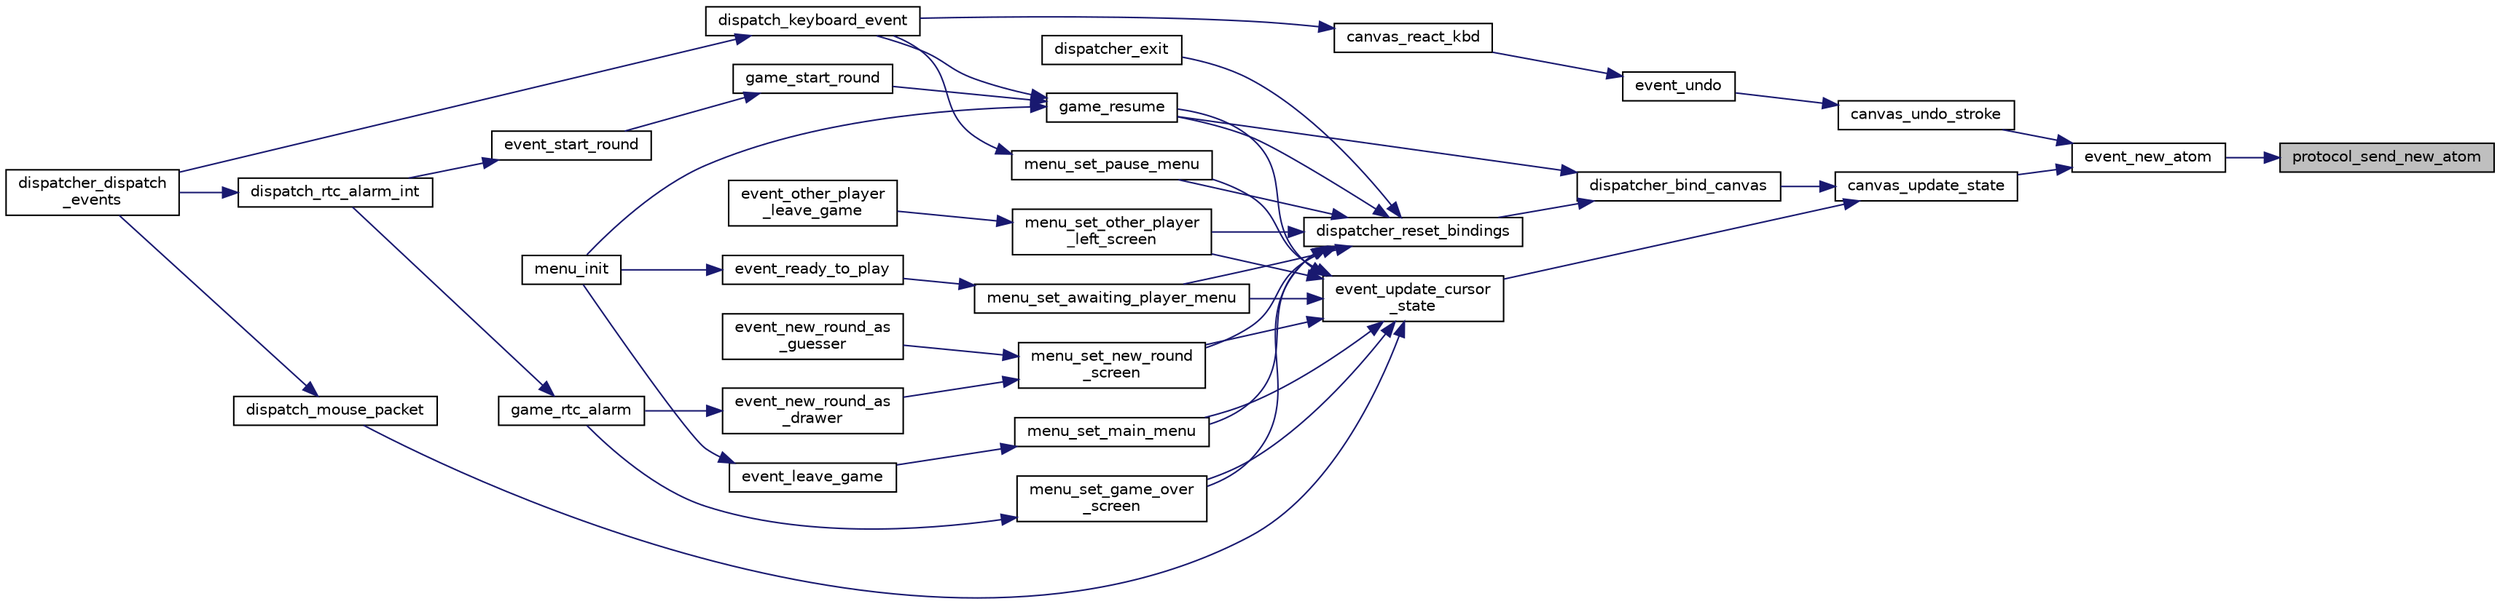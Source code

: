 digraph "protocol_send_new_atom"
{
 // LATEX_PDF_SIZE
  edge [fontname="Helvetica",fontsize="10",labelfontname="Helvetica",labelfontsize="10"];
  node [fontname="Helvetica",fontsize="10",shape=record];
  rankdir="RL";
  Node1 [label="protocol_send_new_atom",height=0.2,width=0.4,color="black", fillcolor="grey75", style="filled", fontcolor="black",tooltip="Sends a message of type MSG_DRAW_ATOM."];
  Node1 -> Node2 [dir="back",color="midnightblue",fontsize="10",style="solid",fontname="Helvetica"];
  Node2 [label="event_new_atom",height=0.2,width=0.4,color="black", fillcolor="white", style="filled",URL="$group__dispatcher.html#ga36337f8ccb7dcd6324010125bcf42dc1",tooltip="Adds a new atom to the stroke being drawn in the canvas and notifies the other player."];
  Node2 -> Node3 [dir="back",color="midnightblue",fontsize="10",style="solid",fontname="Helvetica"];
  Node3 [label="canvas_undo_stroke",height=0.2,width=0.4,color="black", fillcolor="white", style="filled",URL="$group__canvas.html#ga0eb66eb3bbeb104a7de7a880c6cd5d48",tooltip="Undoes a stroke."];
  Node3 -> Node4 [dir="back",color="midnightblue",fontsize="10",style="solid",fontname="Helvetica"];
  Node4 [label="event_undo",height=0.2,width=0.4,color="black", fillcolor="white", style="filled",URL="$group__dispatcher.html#ga51ba304d71f082904a79be3769ec7ee7",tooltip="Undoes a canvas stroke and notifies the other player."];
  Node4 -> Node5 [dir="back",color="midnightblue",fontsize="10",style="solid",fontname="Helvetica"];
  Node5 [label="canvas_react_kbd",height=0.2,width=0.4,color="black", fillcolor="white", style="filled",URL="$group__canvas.html#ga8ad75f7f8cd0333e14d51a533da88883",tooltip="Updates the canvas according to a keyboard event."];
  Node5 -> Node6 [dir="back",color="midnightblue",fontsize="10",style="solid",fontname="Helvetica"];
  Node6 [label="dispatch_keyboard_event",height=0.2,width=0.4,color="black", fillcolor="white", style="filled",URL="$group__dispatcher.html#gaeefd35acea05833fa9d829f99e2ed6ca",tooltip="Dispatches a keyboard event."];
  Node6 -> Node7 [dir="back",color="midnightblue",fontsize="10",style="solid",fontname="Helvetica"];
  Node7 [label="dispatcher_dispatch\l_events",height=0.2,width=0.4,color="black", fillcolor="white", style="filled",URL="$group__dispatcher.html#ga72c911173e2af4fbf960584448f83d8b",tooltip="Dispatches all events currently in the event queue."];
  Node2 -> Node8 [dir="back",color="midnightblue",fontsize="10",style="solid",fontname="Helvetica"];
  Node8 [label="canvas_update_state",height=0.2,width=0.4,color="black", fillcolor="white", style="filled",URL="$group__canvas.html#ga95661aa91869ceace06141f45c078210",tooltip="Updates the state of the canvas according to given mouse info."];
  Node8 -> Node9 [dir="back",color="midnightblue",fontsize="10",style="solid",fontname="Helvetica"];
  Node9 [label="dispatcher_bind_canvas",height=0.2,width=0.4,color="black", fillcolor="white", style="filled",URL="$group__dispatcher.html#gab72c16c8547625b6dde1d4626b3c9c99",tooltip="Binds or unbinds the canvas to the dispatcher."];
  Node9 -> Node10 [dir="back",color="midnightblue",fontsize="10",style="solid",fontname="Helvetica"];
  Node10 [label="dispatcher_reset_bindings",height=0.2,width=0.4,color="black", fillcolor="white", style="filled",URL="$group__dispatcher.html#gab9458678bdcdc4f0ff458f8a9b27c638",tooltip="Resets all dispatcher bindings."];
  Node10 -> Node11 [dir="back",color="midnightblue",fontsize="10",style="solid",fontname="Helvetica"];
  Node11 [label="dispatcher_exit",height=0.2,width=0.4,color="black", fillcolor="white", style="filled",URL="$group__dispatcher.html#gaf862e6e5a2905c716bf2b701d9ecabc6",tooltip="Deletes all resources allocated to the dispatcher."];
  Node10 -> Node12 [dir="back",color="midnightblue",fontsize="10",style="solid",fontname="Helvetica"];
  Node12 [label="game_resume",height=0.2,width=0.4,color="black", fillcolor="white", style="filled",URL="$group__game.html#ga52118602811d7516e865c66a7410fd58",tooltip="Resumes the game."];
  Node12 -> Node6 [dir="back",color="midnightblue",fontsize="10",style="solid",fontname="Helvetica"];
  Node12 -> Node13 [dir="back",color="midnightblue",fontsize="10",style="solid",fontname="Helvetica"];
  Node13 [label="game_start_round",height=0.2,width=0.4,color="black", fillcolor="white", style="filled",URL="$group__game.html#gad7c180906d7acb4776f4db147f289d7c",tooltip="Starts the already created round."];
  Node13 -> Node14 [dir="back",color="midnightblue",fontsize="10",style="solid",fontname="Helvetica"];
  Node14 [label="event_start_round",height=0.2,width=0.4,color="black", fillcolor="white", style="filled",URL="$group__dispatcher.html#ga00f3579aee6fd77454373ac309f39675",tooltip="Starts the round."];
  Node14 -> Node15 [dir="back",color="midnightblue",fontsize="10",style="solid",fontname="Helvetica"];
  Node15 [label="dispatch_rtc_alarm_int",height=0.2,width=0.4,color="black", fillcolor="white", style="filled",URL="$group__dispatcher.html#ga2607daafa4b66e729b8aa95ba97f1984",tooltip="Dispatches a rtc alarm interrupt."];
  Node15 -> Node7 [dir="back",color="midnightblue",fontsize="10",style="solid",fontname="Helvetica"];
  Node12 -> Node16 [dir="back",color="midnightblue",fontsize="10",style="solid",fontname="Helvetica"];
  Node16 [label="menu_init",height=0.2,width=0.4,color="black", fillcolor="white", style="filled",URL="$group__menu.html#gafae9ccfd6e7de562283d6ffc8c3cf066",tooltip="Loads the xpm images of the menu."];
  Node10 -> Node17 [dir="back",color="midnightblue",fontsize="10",style="solid",fontname="Helvetica"];
  Node17 [label="menu_set_awaiting_player_menu",height=0.2,width=0.4,color="black", fillcolor="white", style="filled",URL="$group__menu.html#ga5ed66b2ad288641ccbb969f784a64351",tooltip="Sets the menu to awaiting other player menu."];
  Node17 -> Node18 [dir="back",color="midnightblue",fontsize="10",style="solid",fontname="Helvetica"];
  Node18 [label="event_ready_to_play",height=0.2,width=0.4,color="black", fillcolor="white", style="filled",URL="$group__dispatcher.html#gaeaf290f8252a2b923005262498513787",tooltip="Goes into the \"Awaiting other player...\" screen and notifies the other player."];
  Node18 -> Node16 [dir="back",color="midnightblue",fontsize="10",style="solid",fontname="Helvetica"];
  Node10 -> Node19 [dir="back",color="midnightblue",fontsize="10",style="solid",fontname="Helvetica"];
  Node19 [label="menu_set_game_over\l_screen",height=0.2,width=0.4,color="black", fillcolor="white", style="filled",URL="$group__menu.html#ga6331f4f3fee92d6495fd79aa17f59777",tooltip="Sets the menu to the game over screen."];
  Node19 -> Node20 [dir="back",color="midnightblue",fontsize="10",style="solid",fontname="Helvetica"];
  Node20 [label="game_rtc_alarm",height=0.2,width=0.4,color="black", fillcolor="white", style="filled",URL="$group__game.html#ga3f61372930dd958f7499a110ce2bd7d6",tooltip="Updates the game due to a rtc alarm interrupt."];
  Node20 -> Node15 [dir="back",color="midnightblue",fontsize="10",style="solid",fontname="Helvetica"];
  Node10 -> Node21 [dir="back",color="midnightblue",fontsize="10",style="solid",fontname="Helvetica"];
  Node21 [label="menu_set_main_menu",height=0.2,width=0.4,color="black", fillcolor="white", style="filled",URL="$group__menu.html#ga6c442e5329ddf932b74a253c15665d75",tooltip="Sets the menu to main menu."];
  Node21 -> Node22 [dir="back",color="midnightblue",fontsize="10",style="solid",fontname="Helvetica"];
  Node22 [label="event_leave_game",height=0.2,width=0.4,color="black", fillcolor="white", style="filled",URL="$group__dispatcher.html#ga0e52394a395110749bc8ce3251ee503c",tooltip="Leaves the game back to the main menu and notifies the other player."];
  Node22 -> Node16 [dir="back",color="midnightblue",fontsize="10",style="solid",fontname="Helvetica"];
  Node10 -> Node23 [dir="back",color="midnightblue",fontsize="10",style="solid",fontname="Helvetica"];
  Node23 [label="menu_set_new_round\l_screen",height=0.2,width=0.4,color="black", fillcolor="white", style="filled",URL="$group__menu.html#ga0b4d8c6b87adac99529e3dce59857aaa",tooltip="Sets the menu to new round screen according to the given player role."];
  Node23 -> Node24 [dir="back",color="midnightblue",fontsize="10",style="solid",fontname="Helvetica"];
  Node24 [label="event_new_round_as\l_drawer",height=0.2,width=0.4,color="black", fillcolor="white", style="filled",URL="$group__dispatcher.html#gabf03a39eb157e349de01d6a6cb7fa196",tooltip="Starts a new round as DRAWER (role_t)."];
  Node24 -> Node20 [dir="back",color="midnightblue",fontsize="10",style="solid",fontname="Helvetica"];
  Node23 -> Node25 [dir="back",color="midnightblue",fontsize="10",style="solid",fontname="Helvetica"];
  Node25 [label="event_new_round_as\l_guesser",height=0.2,width=0.4,color="black", fillcolor="white", style="filled",URL="$group__dispatcher.html#ga0b13ea13708e1b05cd87fecebe747065",tooltip="Starts a new round as GUESSER (role_t)."];
  Node10 -> Node26 [dir="back",color="midnightblue",fontsize="10",style="solid",fontname="Helvetica"];
  Node26 [label="menu_set_other_player\l_left_screen",height=0.2,width=0.4,color="black", fillcolor="white", style="filled",URL="$group__menu.html#gaaf5a9953d8b982736cf01d87adcb3b14",tooltip="Sets the menu to the other player left screen."];
  Node26 -> Node27 [dir="back",color="midnightblue",fontsize="10",style="solid",fontname="Helvetica"];
  Node27 [label="event_other_player\l_leave_game",height=0.2,width=0.4,color="black", fillcolor="white", style="filled",URL="$group__dispatcher.html#ga478271b5d6d73f56b8c7c24d7be10cfd",tooltip="Reacts to the event that the other player left the game."];
  Node10 -> Node28 [dir="back",color="midnightblue",fontsize="10",style="solid",fontname="Helvetica"];
  Node28 [label="menu_set_pause_menu",height=0.2,width=0.4,color="black", fillcolor="white", style="filled",URL="$group__menu.html#ga2471e39c56761768b9ceabdd4d5e732f",tooltip="Sets the menu to pause menu."];
  Node28 -> Node6 [dir="back",color="midnightblue",fontsize="10",style="solid",fontname="Helvetica"];
  Node9 -> Node12 [dir="back",color="midnightblue",fontsize="10",style="solid",fontname="Helvetica"];
  Node8 -> Node29 [dir="back",color="midnightblue",fontsize="10",style="solid",fontname="Helvetica"];
  Node29 [label="event_update_cursor\l_state",height=0.2,width=0.4,color="black", fillcolor="white", style="filled",URL="$group__dispatcher.html#ga1870958649b46017847735537a5701e1",tooltip="Updates the cursor state and updates the game according to it."];
  Node29 -> Node30 [dir="back",color="midnightblue",fontsize="10",style="solid",fontname="Helvetica"];
  Node30 [label="dispatch_mouse_packet",height=0.2,width=0.4,color="black", fillcolor="white", style="filled",URL="$group__dispatcher.html#ga4256f77332aee43a38ecada70ef1e418",tooltip="Dispatches a mouse packet from a mouse event."];
  Node30 -> Node7 [dir="back",color="midnightblue",fontsize="10",style="solid",fontname="Helvetica"];
  Node29 -> Node12 [dir="back",color="midnightblue",fontsize="10",style="solid",fontname="Helvetica"];
  Node29 -> Node17 [dir="back",color="midnightblue",fontsize="10",style="solid",fontname="Helvetica"];
  Node29 -> Node19 [dir="back",color="midnightblue",fontsize="10",style="solid",fontname="Helvetica"];
  Node29 -> Node21 [dir="back",color="midnightblue",fontsize="10",style="solid",fontname="Helvetica"];
  Node29 -> Node23 [dir="back",color="midnightblue",fontsize="10",style="solid",fontname="Helvetica"];
  Node29 -> Node26 [dir="back",color="midnightblue",fontsize="10",style="solid",fontname="Helvetica"];
  Node29 -> Node28 [dir="back",color="midnightblue",fontsize="10",style="solid",fontname="Helvetica"];
}

